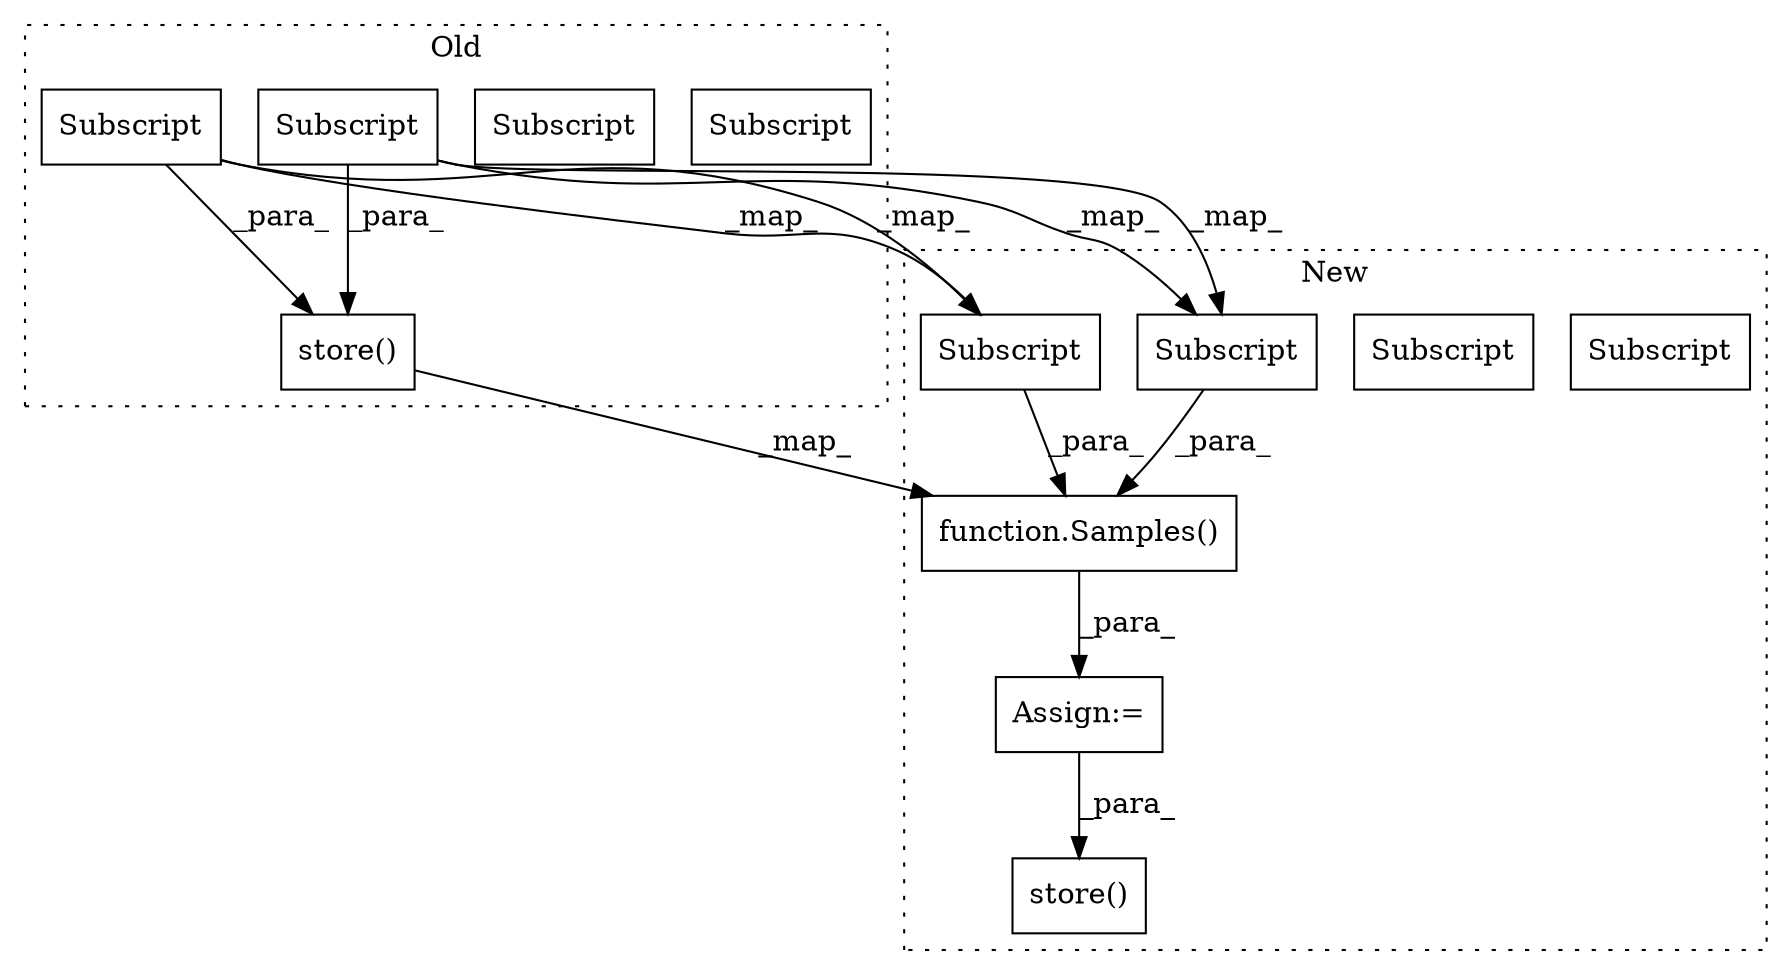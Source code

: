 digraph G {
subgraph cluster0 {
1 [label="store()" a="75" s="769,830" l="20,1" shape="box"];
6 [label="Subscript" a="63" s="820,0" l="10,0" shape="box"];
8 [label="Subscript" a="63" s="789,0" l="11,0" shape="box"];
9 [label="Subscript" a="63" s="789,0" l="11,0" shape="box"];
10 [label="Subscript" a="63" s="820,0" l="10,0" shape="box"];
label = "Old";
style="dotted";
}
subgraph cluster1 {
2 [label="function.Samples()" a="75" s="810,859" l="8,1" shape="box"];
3 [label="store()" a="75" s="865,892" l="20,1" shape="box"];
4 [label="Assign:=" a="68" s="807" l="3" shape="box"];
5 [label="Subscript" a="63" s="849,0" l="10,0" shape="box"];
7 [label="Subscript" a="63" s="818,0" l="11,0" shape="box"];
11 [label="Subscript" a="63" s="849,0" l="10,0" shape="box"];
12 [label="Subscript" a="63" s="818,0" l="11,0" shape="box"];
label = "New";
style="dotted";
}
1 -> 2 [label="_map_"];
2 -> 4 [label="_para_"];
4 -> 3 [label="_para_"];
9 -> 12 [label="_map_"];
9 -> 1 [label="_para_"];
9 -> 12 [label="_map_"];
10 -> 11 [label="_map_"];
10 -> 1 [label="_para_"];
10 -> 11 [label="_map_"];
11 -> 2 [label="_para_"];
12 -> 2 [label="_para_"];
}